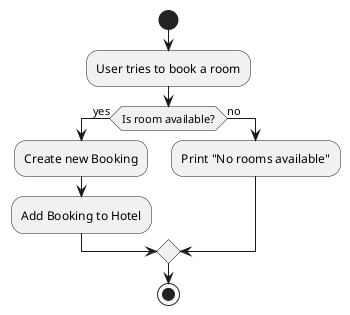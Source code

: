 @startuml Activity Diagram


' Shows the series of actions that take place
' in the system when a User tries to book a room in a Hotel.

start

:User tries to book a room;
if (Is room available?) then (yes)
    :Create new Booking;
    :Add Booking to Hotel;
else (no)
    :Print "No rooms available";
endif

stop


@enduml
